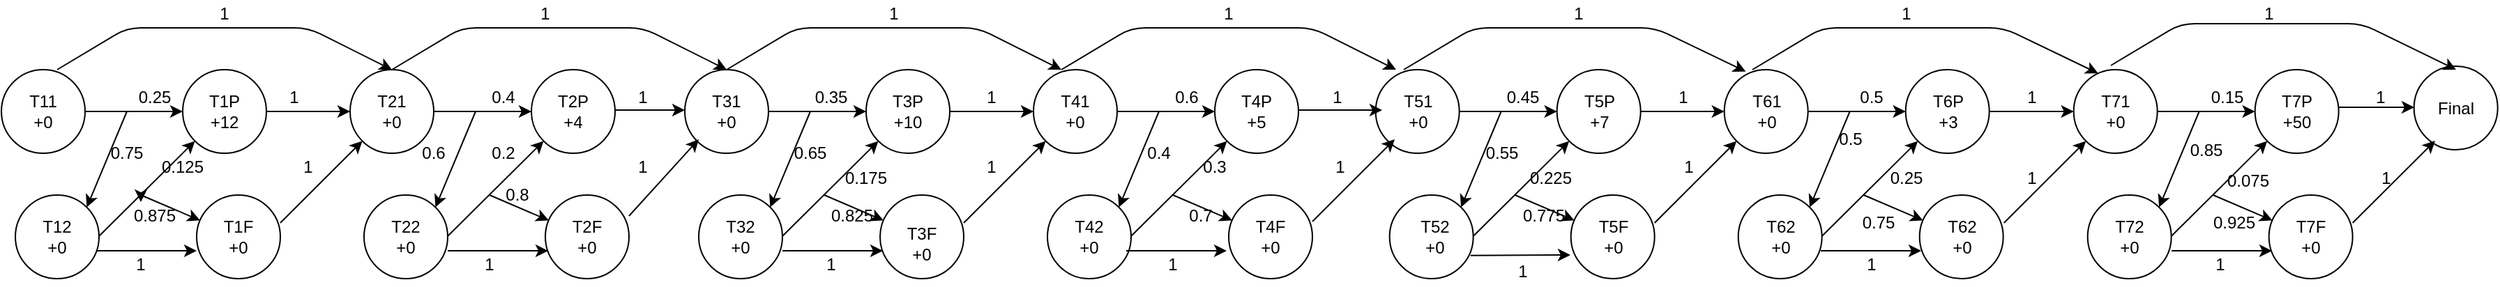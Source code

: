 <mxfile version="10.6.3" type="device"><diagram id="i9grvrdopsHLFSzZYAFb" name="Page-1"><mxGraphModel dx="628" dy="389" grid="1" gridSize="10" guides="1" tooltips="1" connect="1" arrows="1" fold="1" page="1" pageScale="1" pageWidth="827" pageHeight="1169" math="0" shadow="0"><root><mxCell id="0"/><mxCell id="1" parent="0"/><mxCell id="4PqZYULgsZ1EJJKusSn0-9" value="" style="ellipse;whiteSpace=wrap;html=1;" vertex="1" parent="1"><mxGeometry x="270" y="260" width="60" height="60" as="geometry"/></mxCell><mxCell id="4PqZYULgsZ1EJJKusSn0-10" value="" style="ellipse;whiteSpace=wrap;html=1;" vertex="1" parent="1"><mxGeometry x="400" y="260" width="60" height="60" as="geometry"/></mxCell><mxCell id="4PqZYULgsZ1EJJKusSn0-13" value="" style="ellipse;whiteSpace=wrap;html=1;" vertex="1" parent="1"><mxGeometry x="390" y="170" width="60" height="60" as="geometry"/></mxCell><mxCell id="4PqZYULgsZ1EJJKusSn0-14" value="" style="ellipse;whiteSpace=wrap;html=1;" vertex="1" parent="1"><mxGeometry x="260" y="170" width="60" height="60" as="geometry"/></mxCell><mxCell id="4PqZYULgsZ1EJJKusSn0-15" value="" style="endArrow=classic;html=1;exitX=1;exitY=0.5;exitDx=0;exitDy=0;entryX=0;entryY=0.5;entryDx=0;entryDy=0;" edge="1" parent="1" source="4PqZYULgsZ1EJJKusSn0-14" target="4PqZYULgsZ1EJJKusSn0-13"><mxGeometry width="50" height="50" relative="1" as="geometry"><mxPoint x="350" y="240" as="sourcePoint"/><mxPoint x="400" y="190" as="targetPoint"/></mxGeometry></mxCell><mxCell id="4PqZYULgsZ1EJJKusSn0-16" value="" style="endArrow=classic;html=1;exitX=1;exitY=0.5;exitDx=0;exitDy=0;entryX=1;entryY=0;entryDx=0;entryDy=0;" edge="1" parent="1" target="4PqZYULgsZ1EJJKusSn0-9"><mxGeometry width="50" height="50" relative="1" as="geometry"><mxPoint x="350" y="200" as="sourcePoint"/><mxPoint x="420" y="200" as="targetPoint"/></mxGeometry></mxCell><mxCell id="4PqZYULgsZ1EJJKusSn0-17" value="" style="endArrow=classic;html=1;exitX=1;exitY=0.5;exitDx=0;exitDy=0;" edge="1" parent="1" target="4PqZYULgsZ1EJJKusSn0-10"><mxGeometry width="50" height="50" relative="1" as="geometry"><mxPoint x="360" y="260" as="sourcePoint"/><mxPoint x="430" y="260" as="targetPoint"/></mxGeometry></mxCell><mxCell id="4PqZYULgsZ1EJJKusSn0-18" value="" style="endArrow=classic;html=1;exitX=1;exitY=0.5;exitDx=0;exitDy=0;entryX=0;entryY=1;entryDx=0;entryDy=0;" edge="1" parent="1" target="4PqZYULgsZ1EJJKusSn0-13"><mxGeometry width="50" height="50" relative="1" as="geometry"><mxPoint x="330" y="289.5" as="sourcePoint"/><mxPoint x="400" y="289.5" as="targetPoint"/></mxGeometry></mxCell><mxCell id="4PqZYULgsZ1EJJKusSn0-20" value="" style="ellipse;whiteSpace=wrap;html=1;" vertex="1" parent="1"><mxGeometry x="20" y="260" width="60" height="60" as="geometry"/></mxCell><mxCell id="4PqZYULgsZ1EJJKusSn0-21" value="" style="ellipse;whiteSpace=wrap;html=1;" vertex="1" parent="1"><mxGeometry x="150" y="260" width="60" height="60" as="geometry"/></mxCell><mxCell id="4PqZYULgsZ1EJJKusSn0-22" value="" style="ellipse;whiteSpace=wrap;html=1;" vertex="1" parent="1"><mxGeometry x="140" y="170" width="60" height="60" as="geometry"/></mxCell><mxCell id="4PqZYULgsZ1EJJKusSn0-23" value="" style="ellipse;whiteSpace=wrap;html=1;" vertex="1" parent="1"><mxGeometry x="10" y="170" width="60" height="60" as="geometry"/></mxCell><mxCell id="4PqZYULgsZ1EJJKusSn0-24" value="" style="endArrow=classic;html=1;exitX=1;exitY=0.5;exitDx=0;exitDy=0;entryX=0;entryY=0.5;entryDx=0;entryDy=0;" edge="1" parent="1" source="4PqZYULgsZ1EJJKusSn0-23" target="4PqZYULgsZ1EJJKusSn0-22"><mxGeometry width="50" height="50" relative="1" as="geometry"><mxPoint x="100" y="240" as="sourcePoint"/><mxPoint x="150" y="190" as="targetPoint"/></mxGeometry></mxCell><mxCell id="4PqZYULgsZ1EJJKusSn0-25" value="" style="endArrow=classic;html=1;exitX=1;exitY=0.5;exitDx=0;exitDy=0;entryX=1;entryY=0;entryDx=0;entryDy=0;" edge="1" parent="1" target="4PqZYULgsZ1EJJKusSn0-20"><mxGeometry width="50" height="50" relative="1" as="geometry"><mxPoint x="100" y="200" as="sourcePoint"/><mxPoint x="170" y="200" as="targetPoint"/></mxGeometry></mxCell><mxCell id="4PqZYULgsZ1EJJKusSn0-26" value="" style="endArrow=classic;html=1;" edge="1" parent="1" target="4PqZYULgsZ1EJJKusSn0-21"><mxGeometry width="50" height="50" relative="1" as="geometry"><mxPoint x="110" y="260" as="sourcePoint"/><mxPoint x="180" y="260" as="targetPoint"/></mxGeometry></mxCell><mxCell id="4PqZYULgsZ1EJJKusSn0-27" value="" style="endArrow=classic;html=1;exitX=1;exitY=0.5;exitDx=0;exitDy=0;entryX=0;entryY=1;entryDx=0;entryDy=0;" edge="1" parent="1" target="4PqZYULgsZ1EJJKusSn0-22"><mxGeometry width="50" height="50" relative="1" as="geometry"><mxPoint x="80" y="289.5" as="sourcePoint"/><mxPoint x="150" y="289.5" as="targetPoint"/></mxGeometry></mxCell><mxCell id="4PqZYULgsZ1EJJKusSn0-47" value="" style="endArrow=classic;html=1;entryX=0;entryY=0.5;entryDx=0;entryDy=0;exitX=1;exitY=0.5;exitDx=0;exitDy=0;" edge="1" parent="1" source="4PqZYULgsZ1EJJKusSn0-22" target="4PqZYULgsZ1EJJKusSn0-14"><mxGeometry width="50" height="50" relative="1" as="geometry"><mxPoint x="200" y="210" as="sourcePoint"/><mxPoint x="250" y="160" as="targetPoint"/></mxGeometry></mxCell><mxCell id="4PqZYULgsZ1EJJKusSn0-48" value="" style="endArrow=classic;html=1;entryX=0;entryY=1;entryDx=0;entryDy=0;" edge="1" parent="1" target="4PqZYULgsZ1EJJKusSn0-14"><mxGeometry width="50" height="50" relative="1" as="geometry"><mxPoint x="210" y="280" as="sourcePoint"/><mxPoint x="260" y="230" as="targetPoint"/></mxGeometry></mxCell><mxCell id="4PqZYULgsZ1EJJKusSn0-67" value="" style="ellipse;whiteSpace=wrap;html=1;" vertex="1" parent="1"><mxGeometry x="760" y="260" width="60" height="60" as="geometry"/></mxCell><mxCell id="4PqZYULgsZ1EJJKusSn0-68" value="" style="ellipse;whiteSpace=wrap;html=1;" vertex="1" parent="1"><mxGeometry x="890" y="260" width="60" height="60" as="geometry"/></mxCell><mxCell id="4PqZYULgsZ1EJJKusSn0-69" value="" style="ellipse;whiteSpace=wrap;html=1;" vertex="1" parent="1"><mxGeometry x="880" y="170" width="60" height="60" as="geometry"/></mxCell><mxCell id="4PqZYULgsZ1EJJKusSn0-70" value="" style="ellipse;whiteSpace=wrap;html=1;" vertex="1" parent="1"><mxGeometry x="750" y="170" width="60" height="60" as="geometry"/></mxCell><mxCell id="4PqZYULgsZ1EJJKusSn0-71" value="" style="endArrow=classic;html=1;exitX=1;exitY=0.5;exitDx=0;exitDy=0;entryX=0;entryY=0.5;entryDx=0;entryDy=0;" edge="1" parent="1" source="4PqZYULgsZ1EJJKusSn0-70" target="4PqZYULgsZ1EJJKusSn0-69"><mxGeometry width="50" height="50" relative="1" as="geometry"><mxPoint x="840" y="240" as="sourcePoint"/><mxPoint x="890" y="190" as="targetPoint"/></mxGeometry></mxCell><mxCell id="4PqZYULgsZ1EJJKusSn0-72" value="" style="endArrow=classic;html=1;exitX=1;exitY=0.5;exitDx=0;exitDy=0;entryX=1;entryY=0;entryDx=0;entryDy=0;" edge="1" parent="1" target="4PqZYULgsZ1EJJKusSn0-67"><mxGeometry width="50" height="50" relative="1" as="geometry"><mxPoint x="840" y="200" as="sourcePoint"/><mxPoint x="910" y="200" as="targetPoint"/></mxGeometry></mxCell><mxCell id="4PqZYULgsZ1EJJKusSn0-73" value="" style="endArrow=classic;html=1;exitX=1;exitY=0.5;exitDx=0;exitDy=0;" edge="1" parent="1" target="4PqZYULgsZ1EJJKusSn0-68"><mxGeometry width="50" height="50" relative="1" as="geometry"><mxPoint x="850" y="260" as="sourcePoint"/><mxPoint x="920" y="260" as="targetPoint"/></mxGeometry></mxCell><mxCell id="4PqZYULgsZ1EJJKusSn0-74" value="" style="endArrow=classic;html=1;exitX=1;exitY=0.5;exitDx=0;exitDy=0;entryX=0;entryY=1;entryDx=0;entryDy=0;" edge="1" parent="1" target="4PqZYULgsZ1EJJKusSn0-69"><mxGeometry width="50" height="50" relative="1" as="geometry"><mxPoint x="820" y="289.5" as="sourcePoint"/><mxPoint x="890" y="289.5" as="targetPoint"/></mxGeometry></mxCell><mxCell id="4PqZYULgsZ1EJJKusSn0-76" value="" style="ellipse;whiteSpace=wrap;html=1;" vertex="1" parent="1"><mxGeometry x="510" y="260" width="60" height="60" as="geometry"/></mxCell><mxCell id="4PqZYULgsZ1EJJKusSn0-77" value="" style="ellipse;whiteSpace=wrap;html=1;" vertex="1" parent="1"><mxGeometry x="640" y="260" width="60" height="60" as="geometry"/></mxCell><mxCell id="4PqZYULgsZ1EJJKusSn0-78" value="" style="ellipse;whiteSpace=wrap;html=1;" vertex="1" parent="1"><mxGeometry x="630" y="170" width="60" height="60" as="geometry"/></mxCell><mxCell id="4PqZYULgsZ1EJJKusSn0-79" value="" style="ellipse;whiteSpace=wrap;html=1;" vertex="1" parent="1"><mxGeometry x="500" y="170" width="60" height="60" as="geometry"/></mxCell><mxCell id="4PqZYULgsZ1EJJKusSn0-80" value="" style="endArrow=classic;html=1;exitX=1;exitY=0.5;exitDx=0;exitDy=0;entryX=0;entryY=0.5;entryDx=0;entryDy=0;" edge="1" parent="1" source="4PqZYULgsZ1EJJKusSn0-79" target="4PqZYULgsZ1EJJKusSn0-78"><mxGeometry width="50" height="50" relative="1" as="geometry"><mxPoint x="590" y="240" as="sourcePoint"/><mxPoint x="640" y="190" as="targetPoint"/></mxGeometry></mxCell><mxCell id="4PqZYULgsZ1EJJKusSn0-81" value="" style="endArrow=classic;html=1;exitX=1;exitY=0.5;exitDx=0;exitDy=0;entryX=1;entryY=0;entryDx=0;entryDy=0;" edge="1" parent="1" target="4PqZYULgsZ1EJJKusSn0-76"><mxGeometry width="50" height="50" relative="1" as="geometry"><mxPoint x="590" y="200" as="sourcePoint"/><mxPoint x="660" y="200" as="targetPoint"/></mxGeometry></mxCell><mxCell id="4PqZYULgsZ1EJJKusSn0-82" value="" style="endArrow=classic;html=1;exitX=1;exitY=0.5;exitDx=0;exitDy=0;" edge="1" parent="1" target="4PqZYULgsZ1EJJKusSn0-77"><mxGeometry width="50" height="50" relative="1" as="geometry"><mxPoint x="600" y="260" as="sourcePoint"/><mxPoint x="670" y="260" as="targetPoint"/></mxGeometry></mxCell><mxCell id="4PqZYULgsZ1EJJKusSn0-83" value="" style="endArrow=classic;html=1;exitX=1;exitY=0.5;exitDx=0;exitDy=0;entryX=0;entryY=1;entryDx=0;entryDy=0;" edge="1" parent="1" target="4PqZYULgsZ1EJJKusSn0-78"><mxGeometry width="50" height="50" relative="1" as="geometry"><mxPoint x="570" y="289.5" as="sourcePoint"/><mxPoint x="640" y="289.5" as="targetPoint"/></mxGeometry></mxCell><mxCell id="4PqZYULgsZ1EJJKusSn0-85" value="" style="endArrow=classic;html=1;entryX=0;entryY=0.5;entryDx=0;entryDy=0;exitX=1;exitY=0.5;exitDx=0;exitDy=0;" edge="1" parent="1" source="4PqZYULgsZ1EJJKusSn0-78" target="4PqZYULgsZ1EJJKusSn0-70"><mxGeometry width="50" height="50" relative="1" as="geometry"><mxPoint x="690" y="210" as="sourcePoint"/><mxPoint x="740" y="160" as="targetPoint"/></mxGeometry></mxCell><mxCell id="4PqZYULgsZ1EJJKusSn0-86" value="" style="endArrow=classic;html=1;entryX=0;entryY=1;entryDx=0;entryDy=0;" edge="1" parent="1" target="4PqZYULgsZ1EJJKusSn0-70"><mxGeometry width="50" height="50" relative="1" as="geometry"><mxPoint x="700" y="280" as="sourcePoint"/><mxPoint x="750" y="230" as="targetPoint"/></mxGeometry></mxCell><mxCell id="4PqZYULgsZ1EJJKusSn0-87" value="" style="ellipse;whiteSpace=wrap;html=1;" vertex="1" parent="1"><mxGeometry x="1255.333" y="260" width="60" height="60" as="geometry"/></mxCell><mxCell id="4PqZYULgsZ1EJJKusSn0-88" value="" style="ellipse;whiteSpace=wrap;html=1;" vertex="1" parent="1"><mxGeometry x="1385.333" y="260" width="60" height="60" as="geometry"/></mxCell><mxCell id="4PqZYULgsZ1EJJKusSn0-89" value="" style="ellipse;whiteSpace=wrap;html=1;" vertex="1" parent="1"><mxGeometry x="1375.333" y="170" width="60" height="60" as="geometry"/></mxCell><mxCell id="4PqZYULgsZ1EJJKusSn0-90" value="" style="ellipse;whiteSpace=wrap;html=1;" vertex="1" parent="1"><mxGeometry x="1245.333" y="170" width="60" height="60" as="geometry"/></mxCell><mxCell id="4PqZYULgsZ1EJJKusSn0-91" value="" style="endArrow=classic;html=1;exitX=1;exitY=0.5;exitDx=0;exitDy=0;entryX=0;entryY=0.5;entryDx=0;entryDy=0;" edge="1" parent="1" source="4PqZYULgsZ1EJJKusSn0-90" target="4PqZYULgsZ1EJJKusSn0-89"><mxGeometry width="50" height="50" relative="1" as="geometry"><mxPoint x="1335.333" y="240" as="sourcePoint"/><mxPoint x="1385.333" y="190" as="targetPoint"/></mxGeometry></mxCell><mxCell id="4PqZYULgsZ1EJJKusSn0-92" value="" style="endArrow=classic;html=1;exitX=1;exitY=0.5;exitDx=0;exitDy=0;entryX=1;entryY=0;entryDx=0;entryDy=0;" edge="1" parent="1" target="4PqZYULgsZ1EJJKusSn0-87"><mxGeometry width="50" height="50" relative="1" as="geometry"><mxPoint x="1335.333" y="200" as="sourcePoint"/><mxPoint x="1405.333" y="200" as="targetPoint"/></mxGeometry></mxCell><mxCell id="4PqZYULgsZ1EJJKusSn0-93" value="" style="endArrow=classic;html=1;exitX=1;exitY=0.5;exitDx=0;exitDy=0;" edge="1" parent="1" target="4PqZYULgsZ1EJJKusSn0-88"><mxGeometry width="50" height="50" relative="1" as="geometry"><mxPoint x="1345.333" y="260" as="sourcePoint"/><mxPoint x="1415.333" y="260" as="targetPoint"/></mxGeometry></mxCell><mxCell id="4PqZYULgsZ1EJJKusSn0-94" value="" style="endArrow=classic;html=1;exitX=1;exitY=0.5;exitDx=0;exitDy=0;entryX=0;entryY=1;entryDx=0;entryDy=0;" edge="1" parent="1" target="4PqZYULgsZ1EJJKusSn0-89"><mxGeometry width="50" height="50" relative="1" as="geometry"><mxPoint x="1315.333" y="289.5" as="sourcePoint"/><mxPoint x="1385.333" y="289.5" as="targetPoint"/></mxGeometry></mxCell><mxCell id="4PqZYULgsZ1EJJKusSn0-96" value="" style="ellipse;whiteSpace=wrap;html=1;" vertex="1" parent="1"><mxGeometry x="1005.333" y="260" width="60" height="60" as="geometry"/></mxCell><mxCell id="4PqZYULgsZ1EJJKusSn0-97" value="" style="ellipse;whiteSpace=wrap;html=1;" vertex="1" parent="1"><mxGeometry x="1135.333" y="260" width="60" height="60" as="geometry"/></mxCell><mxCell id="4PqZYULgsZ1EJJKusSn0-98" value="" style="ellipse;whiteSpace=wrap;html=1;" vertex="1" parent="1"><mxGeometry x="1125.333" y="170" width="60" height="60" as="geometry"/></mxCell><mxCell id="4PqZYULgsZ1EJJKusSn0-99" value="" style="ellipse;whiteSpace=wrap;html=1;" vertex="1" parent="1"><mxGeometry x="995.333" y="170" width="60" height="60" as="geometry"/></mxCell><mxCell id="4PqZYULgsZ1EJJKusSn0-100" value="" style="endArrow=classic;html=1;exitX=1;exitY=0.5;exitDx=0;exitDy=0;entryX=0;entryY=0.5;entryDx=0;entryDy=0;" edge="1" parent="1" source="4PqZYULgsZ1EJJKusSn0-99" target="4PqZYULgsZ1EJJKusSn0-98"><mxGeometry width="50" height="50" relative="1" as="geometry"><mxPoint x="1085.333" y="240" as="sourcePoint"/><mxPoint x="1135.333" y="190" as="targetPoint"/></mxGeometry></mxCell><mxCell id="4PqZYULgsZ1EJJKusSn0-101" value="" style="endArrow=classic;html=1;exitX=1;exitY=0.5;exitDx=0;exitDy=0;entryX=1;entryY=0;entryDx=0;entryDy=0;" edge="1" parent="1" target="4PqZYULgsZ1EJJKusSn0-96"><mxGeometry width="50" height="50" relative="1" as="geometry"><mxPoint x="1085.333" y="200" as="sourcePoint"/><mxPoint x="1155.333" y="200" as="targetPoint"/></mxGeometry></mxCell><mxCell id="4PqZYULgsZ1EJJKusSn0-102" value="" style="endArrow=classic;html=1;exitX=1;exitY=0.5;exitDx=0;exitDy=0;" edge="1" parent="1" target="4PqZYULgsZ1EJJKusSn0-97"><mxGeometry width="50" height="50" relative="1" as="geometry"><mxPoint x="1095.333" y="260" as="sourcePoint"/><mxPoint x="1165.333" y="260" as="targetPoint"/></mxGeometry></mxCell><mxCell id="4PqZYULgsZ1EJJKusSn0-103" value="" style="endArrow=classic;html=1;exitX=1;exitY=0.5;exitDx=0;exitDy=0;entryX=0;entryY=1;entryDx=0;entryDy=0;" edge="1" parent="1" target="4PqZYULgsZ1EJJKusSn0-98"><mxGeometry width="50" height="50" relative="1" as="geometry"><mxPoint x="1065.333" y="289.5" as="sourcePoint"/><mxPoint x="1135.333" y="289.5" as="targetPoint"/></mxGeometry></mxCell><mxCell id="4PqZYULgsZ1EJJKusSn0-105" value="" style="endArrow=classic;html=1;entryX=0;entryY=0.5;entryDx=0;entryDy=0;exitX=1;exitY=0.5;exitDx=0;exitDy=0;" edge="1" parent="1" source="4PqZYULgsZ1EJJKusSn0-98" target="4PqZYULgsZ1EJJKusSn0-90"><mxGeometry width="50" height="50" relative="1" as="geometry"><mxPoint x="1185.333" y="210" as="sourcePoint"/><mxPoint x="1235.333" y="160" as="targetPoint"/></mxGeometry></mxCell><mxCell id="4PqZYULgsZ1EJJKusSn0-106" value="" style="endArrow=classic;html=1;entryX=0;entryY=1;entryDx=0;entryDy=0;" edge="1" parent="1" target="4PqZYULgsZ1EJJKusSn0-90"><mxGeometry width="50" height="50" relative="1" as="geometry"><mxPoint x="1195.333" y="280" as="sourcePoint"/><mxPoint x="1245.333" y="230" as="targetPoint"/></mxGeometry></mxCell><mxCell id="4PqZYULgsZ1EJJKusSn0-107" value="" style="endArrow=classic;html=1;exitX=1;exitY=0.5;exitDx=0;exitDy=0;" edge="1" parent="1"><mxGeometry width="50" height="50" relative="1" as="geometry"><mxPoint x="450" y="199" as="sourcePoint"/><mxPoint x="500" y="199" as="targetPoint"/></mxGeometry></mxCell><mxCell id="4PqZYULgsZ1EJJKusSn0-108" value="" style="endArrow=classic;html=1;entryX=0;entryY=0.5;entryDx=0;entryDy=0;exitX=1;exitY=0.5;exitDx=0;exitDy=0;" edge="1" parent="1"><mxGeometry width="50" height="50" relative="1" as="geometry"><mxPoint x="940" y="199" as="sourcePoint"/><mxPoint x="1000" y="199" as="targetPoint"/></mxGeometry></mxCell><mxCell id="4PqZYULgsZ1EJJKusSn0-110" value="" style="ellipse;whiteSpace=wrap;html=1;" vertex="1" parent="1"><mxGeometry x="1505.833" y="260" width="60" height="60" as="geometry"/></mxCell><mxCell id="4PqZYULgsZ1EJJKusSn0-111" value="" style="ellipse;whiteSpace=wrap;html=1;" vertex="1" parent="1"><mxGeometry x="1635.833" y="260" width="60" height="60" as="geometry"/></mxCell><mxCell id="4PqZYULgsZ1EJJKusSn0-112" value="" style="ellipse;whiteSpace=wrap;html=1;" vertex="1" parent="1"><mxGeometry x="1625.833" y="170" width="60" height="60" as="geometry"/></mxCell><mxCell id="4PqZYULgsZ1EJJKusSn0-113" value="" style="ellipse;whiteSpace=wrap;html=1;" vertex="1" parent="1"><mxGeometry x="1495.833" y="170" width="60" height="60" as="geometry"/></mxCell><mxCell id="4PqZYULgsZ1EJJKusSn0-114" value="" style="endArrow=classic;html=1;exitX=1;exitY=0.5;exitDx=0;exitDy=0;entryX=0;entryY=0.5;entryDx=0;entryDy=0;" edge="1" parent="1" source="4PqZYULgsZ1EJJKusSn0-113" target="4PqZYULgsZ1EJJKusSn0-112"><mxGeometry width="50" height="50" relative="1" as="geometry"><mxPoint x="1585.833" y="240" as="sourcePoint"/><mxPoint x="1635.833" y="190" as="targetPoint"/></mxGeometry></mxCell><mxCell id="4PqZYULgsZ1EJJKusSn0-115" value="" style="endArrow=classic;html=1;exitX=1;exitY=0.5;exitDx=0;exitDy=0;entryX=1;entryY=0;entryDx=0;entryDy=0;" edge="1" parent="1" target="4PqZYULgsZ1EJJKusSn0-110"><mxGeometry width="50" height="50" relative="1" as="geometry"><mxPoint x="1585.833" y="200" as="sourcePoint"/><mxPoint x="1655.833" y="200" as="targetPoint"/></mxGeometry></mxCell><mxCell id="4PqZYULgsZ1EJJKusSn0-116" value="" style="endArrow=classic;html=1;exitX=1;exitY=0.5;exitDx=0;exitDy=0;" edge="1" parent="1" target="4PqZYULgsZ1EJJKusSn0-111"><mxGeometry width="50" height="50" relative="1" as="geometry"><mxPoint x="1595.833" y="260" as="sourcePoint"/><mxPoint x="1665.833" y="260" as="targetPoint"/></mxGeometry></mxCell><mxCell id="4PqZYULgsZ1EJJKusSn0-117" value="" style="endArrow=classic;html=1;exitX=1;exitY=0.5;exitDx=0;exitDy=0;entryX=0;entryY=1;entryDx=0;entryDy=0;" edge="1" parent="1" target="4PqZYULgsZ1EJJKusSn0-112"><mxGeometry width="50" height="50" relative="1" as="geometry"><mxPoint x="1565.833" y="289.5" as="sourcePoint"/><mxPoint x="1635.833" y="289.5" as="targetPoint"/></mxGeometry></mxCell><mxCell id="4PqZYULgsZ1EJJKusSn0-119" value="" style="endArrow=classic;html=1;entryX=0;entryY=0.5;entryDx=0;entryDy=0;exitX=1;exitY=0.5;exitDx=0;exitDy=0;" edge="1" parent="1" target="4PqZYULgsZ1EJJKusSn0-113"><mxGeometry width="50" height="50" relative="1" as="geometry"><mxPoint x="1435.5" y="200" as="sourcePoint"/><mxPoint x="1485.833" y="160" as="targetPoint"/></mxGeometry></mxCell><mxCell id="4PqZYULgsZ1EJJKusSn0-120" value="" style="endArrow=classic;html=1;entryX=0;entryY=1;entryDx=0;entryDy=0;" edge="1" parent="1" target="4PqZYULgsZ1EJJKusSn0-113"><mxGeometry width="50" height="50" relative="1" as="geometry"><mxPoint x="1445.833" y="280" as="sourcePoint"/><mxPoint x="1495.833" y="230" as="targetPoint"/></mxGeometry></mxCell><mxCell id="4PqZYULgsZ1EJJKusSn0-121" value="" style="endArrow=classic;html=1;exitX=0.967;exitY=0.722;exitDx=0;exitDy=0;exitPerimeter=0;" edge="1" parent="1" source="4PqZYULgsZ1EJJKusSn0-96"><mxGeometry width="50" height="50" relative="1" as="geometry"><mxPoint x="1100.5" y="390" as="sourcePoint"/><mxPoint x="1135" y="303" as="targetPoint"/></mxGeometry></mxCell><mxCell id="4PqZYULgsZ1EJJKusSn0-122" value="" style="endArrow=classic;html=1;exitX=0.967;exitY=0.722;exitDx=0;exitDy=0;exitPerimeter=0;" edge="1" parent="1"><mxGeometry width="50" height="50" relative="1" as="geometry"><mxPoint x="1314.5" y="300" as="sourcePoint"/><mxPoint x="1386.5" y="300" as="targetPoint"/></mxGeometry></mxCell><mxCell id="4PqZYULgsZ1EJJKusSn0-123" value="" style="endArrow=classic;html=1;exitX=0.967;exitY=0.722;exitDx=0;exitDy=0;exitPerimeter=0;" edge="1" parent="1"><mxGeometry width="50" height="50" relative="1" as="geometry"><mxPoint x="1566" y="300" as="sourcePoint"/><mxPoint x="1638" y="300" as="targetPoint"/></mxGeometry></mxCell><mxCell id="4PqZYULgsZ1EJJKusSn0-124" value="" style="endArrow=classic;html=1;exitX=0.967;exitY=0.722;exitDx=0;exitDy=0;exitPerimeter=0;" edge="1" parent="1"><mxGeometry width="50" height="50" relative="1" as="geometry"><mxPoint x="816.5" y="300" as="sourcePoint"/><mxPoint x="888.5" y="300" as="targetPoint"/></mxGeometry></mxCell><mxCell id="4PqZYULgsZ1EJJKusSn0-126" value="" style="endArrow=classic;html=1;exitX=0.967;exitY=0.722;exitDx=0;exitDy=0;exitPerimeter=0;" edge="1" parent="1"><mxGeometry width="50" height="50" relative="1" as="geometry"><mxPoint x="570" y="300" as="sourcePoint"/><mxPoint x="642" y="300" as="targetPoint"/></mxGeometry></mxCell><mxCell id="4PqZYULgsZ1EJJKusSn0-127" value="" style="endArrow=classic;html=1;exitX=0.967;exitY=0.722;exitDx=0;exitDy=0;exitPerimeter=0;" edge="1" parent="1"><mxGeometry width="50" height="50" relative="1" as="geometry"><mxPoint x="330" y="300" as="sourcePoint"/><mxPoint x="402" y="300" as="targetPoint"/></mxGeometry></mxCell><mxCell id="4PqZYULgsZ1EJJKusSn0-128" value="" style="endArrow=classic;html=1;exitX=0.967;exitY=0.722;exitDx=0;exitDy=0;exitPerimeter=0;" edge="1" parent="1"><mxGeometry width="50" height="50" relative="1" as="geometry"><mxPoint x="78" y="300" as="sourcePoint"/><mxPoint x="150" y="300" as="targetPoint"/></mxGeometry></mxCell><mxCell id="4PqZYULgsZ1EJJKusSn0-129" value="T11&lt;br&gt;+0&lt;br&gt;" style="text;html=1;strokeColor=none;fillColor=none;align=center;verticalAlign=middle;whiteSpace=wrap;rounded=0;" vertex="1" parent="1"><mxGeometry x="20" y="190" width="40" height="20" as="geometry"/></mxCell><mxCell id="4PqZYULgsZ1EJJKusSn0-130" value="T12&lt;br&gt;+0&lt;br&gt;" style="text;html=1;strokeColor=none;fillColor=none;align=center;verticalAlign=middle;whiteSpace=wrap;rounded=0;" vertex="1" parent="1"><mxGeometry x="30" y="280" width="40" height="20" as="geometry"/></mxCell><mxCell id="4PqZYULgsZ1EJJKusSn0-131" value="T1P&lt;br&gt;+12&lt;br&gt;" style="text;html=1;strokeColor=none;fillColor=none;align=center;verticalAlign=middle;whiteSpace=wrap;rounded=0;" vertex="1" parent="1"><mxGeometry x="150" y="190" width="40" height="20" as="geometry"/></mxCell><mxCell id="4PqZYULgsZ1EJJKusSn0-132" value="0.25" style="text;html=1;strokeColor=none;fillColor=none;align=center;verticalAlign=middle;whiteSpace=wrap;rounded=0;" vertex="1" parent="1"><mxGeometry x="100" y="180" width="40" height="20" as="geometry"/></mxCell><mxCell id="4PqZYULgsZ1EJJKusSn0-133" value="0.75" style="text;html=1;strokeColor=none;fillColor=none;align=center;verticalAlign=middle;whiteSpace=wrap;rounded=0;" vertex="1" parent="1"><mxGeometry x="80" y="220" width="40" height="20" as="geometry"/></mxCell><mxCell id="4PqZYULgsZ1EJJKusSn0-134" value="0.125" style="text;html=1;strokeColor=none;fillColor=none;align=center;verticalAlign=middle;whiteSpace=wrap;rounded=0;" vertex="1" parent="1"><mxGeometry x="120" y="230" width="40" height="20" as="geometry"/></mxCell><mxCell id="4PqZYULgsZ1EJJKusSn0-136" value="" style="endArrow=classic;html=1;exitX=1;exitY=0.5;exitDx=0;exitDy=0;" edge="1" parent="1"><mxGeometry width="50" height="50" relative="1" as="geometry"><mxPoint x="110" y="260" as="sourcePoint"/><mxPoint x="110" y="265" as="targetPoint"/></mxGeometry></mxCell><mxCell id="4PqZYULgsZ1EJJKusSn0-137" value="1" style="text;html=1;strokeColor=none;fillColor=none;align=center;verticalAlign=middle;whiteSpace=wrap;rounded=0;" vertex="1" parent="1"><mxGeometry x="90" y="300" width="40" height="20" as="geometry"/></mxCell><mxCell id="4PqZYULgsZ1EJJKusSn0-138" value="1" style="text;html=1;strokeColor=none;fillColor=none;align=center;verticalAlign=middle;whiteSpace=wrap;rounded=0;" vertex="1" parent="1"><mxGeometry x="200" y="180" width="40" height="20" as="geometry"/></mxCell><mxCell id="4PqZYULgsZ1EJJKusSn0-139" value="1" style="text;html=1;strokeColor=none;fillColor=none;align=center;verticalAlign=middle;whiteSpace=wrap;rounded=0;" vertex="1" parent="1"><mxGeometry x="210" y="230" width="40" height="20" as="geometry"/></mxCell><mxCell id="4PqZYULgsZ1EJJKusSn0-140" value="T1F&lt;br&gt;+0&lt;br&gt;" style="text;html=1;strokeColor=none;fillColor=none;align=center;verticalAlign=middle;whiteSpace=wrap;rounded=0;" vertex="1" parent="1"><mxGeometry x="160" y="280" width="40" height="20" as="geometry"/></mxCell><mxCell id="4PqZYULgsZ1EJJKusSn0-141" value="0.875" style="text;html=1;strokeColor=none;fillColor=none;align=center;verticalAlign=middle;whiteSpace=wrap;rounded=0;" vertex="1" parent="1"><mxGeometry x="100" y="265" width="40" height="20" as="geometry"/></mxCell><mxCell id="4PqZYULgsZ1EJJKusSn0-143" value="T21&lt;br&gt;+0&lt;br&gt;" style="text;html=1;strokeColor=none;fillColor=none;align=center;verticalAlign=middle;whiteSpace=wrap;rounded=0;" vertex="1" parent="1"><mxGeometry x="270" y="190" width="40" height="20" as="geometry"/></mxCell><mxCell id="4PqZYULgsZ1EJJKusSn0-144" value="T22&lt;br&gt;+0&lt;br&gt;" style="text;html=1;strokeColor=none;fillColor=none;align=center;verticalAlign=middle;whiteSpace=wrap;rounded=0;" vertex="1" parent="1"><mxGeometry x="280" y="280" width="40" height="20" as="geometry"/></mxCell><mxCell id="4PqZYULgsZ1EJJKusSn0-145" value="T2F&lt;br&gt;+0&lt;br&gt;" style="text;html=1;strokeColor=none;fillColor=none;align=center;verticalAlign=middle;whiteSpace=wrap;rounded=0;" vertex="1" parent="1"><mxGeometry x="410" y="280" width="40" height="20" as="geometry"/></mxCell><mxCell id="4PqZYULgsZ1EJJKusSn0-146" value="T2P&lt;br&gt;+4&lt;br&gt;" style="text;html=1;strokeColor=none;fillColor=none;align=center;verticalAlign=middle;whiteSpace=wrap;rounded=0;" vertex="1" parent="1"><mxGeometry x="400" y="190" width="40" height="20" as="geometry"/></mxCell><mxCell id="4PqZYULgsZ1EJJKusSn0-147" value="0.4" style="text;html=1;strokeColor=none;fillColor=none;align=center;verticalAlign=middle;whiteSpace=wrap;rounded=0;" vertex="1" parent="1"><mxGeometry x="350" y="180" width="40" height="20" as="geometry"/></mxCell><mxCell id="4PqZYULgsZ1EJJKusSn0-148" value="0.6" style="text;html=1;strokeColor=none;fillColor=none;align=center;verticalAlign=middle;whiteSpace=wrap;rounded=0;" vertex="1" parent="1"><mxGeometry x="300" y="220" width="40" height="20" as="geometry"/></mxCell><mxCell id="4PqZYULgsZ1EJJKusSn0-149" value="1" style="text;html=1;strokeColor=none;fillColor=none;align=center;verticalAlign=middle;whiteSpace=wrap;rounded=0;" vertex="1" parent="1"><mxGeometry x="340" y="300" width="40" height="20" as="geometry"/></mxCell><mxCell id="4PqZYULgsZ1EJJKusSn0-150" value="1" style="text;html=1;strokeColor=none;fillColor=none;align=center;verticalAlign=middle;whiteSpace=wrap;rounded=0;" vertex="1" parent="1"><mxGeometry x="585" y="300" width="40" height="20" as="geometry"/></mxCell><mxCell id="4PqZYULgsZ1EJJKusSn0-151" value="1" style="text;html=1;strokeColor=none;fillColor=none;align=center;verticalAlign=middle;whiteSpace=wrap;rounded=0;" vertex="1" parent="1"><mxGeometry x="830" y="300" width="40" height="20" as="geometry"/></mxCell><mxCell id="4PqZYULgsZ1EJJKusSn0-152" value="0.2" style="text;html=1;strokeColor=none;fillColor=none;align=center;verticalAlign=middle;whiteSpace=wrap;rounded=0;" vertex="1" parent="1"><mxGeometry x="350" y="220" width="40" height="20" as="geometry"/></mxCell><mxCell id="4PqZYULgsZ1EJJKusSn0-153" value="0.8" style="text;html=1;strokeColor=none;fillColor=none;align=center;verticalAlign=middle;whiteSpace=wrap;rounded=0;" vertex="1" parent="1"><mxGeometry x="360" y="250" width="40" height="20" as="geometry"/></mxCell><mxCell id="4PqZYULgsZ1EJJKusSn0-154" value="" style="endArrow=classic;html=1;" edge="1" parent="1"><mxGeometry width="50" height="50" relative="1" as="geometry"><mxPoint x="460" y="275" as="sourcePoint"/><mxPoint x="510" y="220" as="targetPoint"/></mxGeometry></mxCell><mxCell id="4PqZYULgsZ1EJJKusSn0-155" value="1" style="text;html=1;strokeColor=none;fillColor=none;align=center;verticalAlign=middle;whiteSpace=wrap;rounded=0;" vertex="1" parent="1"><mxGeometry x="450" y="230" width="40" height="20" as="geometry"/></mxCell><mxCell id="4PqZYULgsZ1EJJKusSn0-157" value="1" style="text;html=1;strokeColor=none;fillColor=none;align=center;verticalAlign=middle;whiteSpace=wrap;rounded=0;" vertex="1" parent="1"><mxGeometry x="450" y="180" width="40" height="20" as="geometry"/></mxCell><mxCell id="4PqZYULgsZ1EJJKusSn0-158" value="1" style="text;html=1;strokeColor=none;fillColor=none;align=center;verticalAlign=middle;whiteSpace=wrap;rounded=0;" vertex="1" parent="1"><mxGeometry x="700" y="180" width="40" height="20" as="geometry"/></mxCell><mxCell id="4PqZYULgsZ1EJJKusSn0-159" value="1" style="text;html=1;strokeColor=none;fillColor=none;align=center;verticalAlign=middle;whiteSpace=wrap;rounded=0;" vertex="1" parent="1"><mxGeometry x="700" y="230" width="40" height="20" as="geometry"/></mxCell><mxCell id="4PqZYULgsZ1EJJKusSn0-161" value="1" style="text;html=1;strokeColor=none;fillColor=none;align=center;verticalAlign=middle;whiteSpace=wrap;rounded=0;" vertex="1" parent="1"><mxGeometry x="947.5" y="180" width="40" height="20" as="geometry"/></mxCell><mxCell id="4PqZYULgsZ1EJJKusSn0-162" value="" style="endArrow=classic;html=1;entryX=0;entryY=1;entryDx=0;entryDy=0;" edge="1" parent="1"><mxGeometry width="50" height="50" relative="1" as="geometry"><mxPoint x="950" y="279" as="sourcePoint"/><mxPoint x="1009" y="220" as="targetPoint"/></mxGeometry></mxCell><mxCell id="4PqZYULgsZ1EJJKusSn0-163" value="1" style="text;html=1;strokeColor=none;fillColor=none;align=center;verticalAlign=middle;whiteSpace=wrap;rounded=0;" vertex="1" parent="1"><mxGeometry x="950" y="230" width="40" height="20" as="geometry"/></mxCell><mxCell id="4PqZYULgsZ1EJJKusSn0-164" value="T31&lt;br&gt;+0&lt;br&gt;" style="text;html=1;strokeColor=none;fillColor=none;align=center;verticalAlign=middle;whiteSpace=wrap;rounded=0;" vertex="1" parent="1"><mxGeometry x="510" y="190" width="40" height="20" as="geometry"/></mxCell><mxCell id="4PqZYULgsZ1EJJKusSn0-165" value="T32&lt;br&gt;+0&lt;br&gt;" style="text;html=1;strokeColor=none;fillColor=none;align=center;verticalAlign=middle;whiteSpace=wrap;rounded=0;" vertex="1" parent="1"><mxGeometry x="520" y="280" width="40" height="20" as="geometry"/></mxCell><mxCell id="4PqZYULgsZ1EJJKusSn0-166" value="T3F&lt;br&gt;+0&lt;br&gt;" style="text;html=1;strokeColor=none;fillColor=none;align=center;verticalAlign=middle;whiteSpace=wrap;rounded=0;" vertex="1" parent="1"><mxGeometry x="650" y="285" width="40" height="20" as="geometry"/></mxCell><mxCell id="4PqZYULgsZ1EJJKusSn0-167" value="T3P&lt;br&gt;+10&lt;br&gt;" style="text;html=1;strokeColor=none;fillColor=none;align=center;verticalAlign=middle;whiteSpace=wrap;rounded=0;" vertex="1" parent="1"><mxGeometry x="640" y="190" width="40" height="20" as="geometry"/></mxCell><mxCell id="4PqZYULgsZ1EJJKusSn0-168" value="0.35" style="text;html=1;strokeColor=none;fillColor=none;align=center;verticalAlign=middle;whiteSpace=wrap;rounded=0;" vertex="1" parent="1"><mxGeometry x="585" y="180" width="40" height="20" as="geometry"/></mxCell><mxCell id="4PqZYULgsZ1EJJKusSn0-169" value="0.65" style="text;html=1;strokeColor=none;fillColor=none;align=center;verticalAlign=middle;whiteSpace=wrap;rounded=0;" vertex="1" parent="1"><mxGeometry x="570" y="220" width="40" height="20" as="geometry"/></mxCell><mxCell id="4PqZYULgsZ1EJJKusSn0-170" value="0.175" style="text;html=1;strokeColor=none;fillColor=none;align=center;verticalAlign=middle;whiteSpace=wrap;rounded=0;" vertex="1" parent="1"><mxGeometry x="610" y="237.5" width="40" height="20" as="geometry"/></mxCell><mxCell id="4PqZYULgsZ1EJJKusSn0-171" value="0.825" style="text;html=1;strokeColor=none;fillColor=none;align=center;verticalAlign=middle;whiteSpace=wrap;rounded=0;" vertex="1" parent="1"><mxGeometry x="600" y="265" width="40" height="20" as="geometry"/></mxCell><mxCell id="4PqZYULgsZ1EJJKusSn0-172" value="T41&lt;br&gt;+0&lt;br&gt;" style="text;html=1;strokeColor=none;fillColor=none;align=center;verticalAlign=middle;whiteSpace=wrap;rounded=0;" vertex="1" parent="1"><mxGeometry x="760" y="190" width="40" height="20" as="geometry"/></mxCell><mxCell id="4PqZYULgsZ1EJJKusSn0-173" value="T42&lt;br&gt;+0&lt;br&gt;" style="text;html=1;strokeColor=none;fillColor=none;align=center;verticalAlign=middle;whiteSpace=wrap;rounded=0;" vertex="1" parent="1"><mxGeometry x="770" y="280" width="40" height="20" as="geometry"/></mxCell><mxCell id="4PqZYULgsZ1EJJKusSn0-174" value="T4F&lt;br&gt;+0&lt;br&gt;" style="text;html=1;strokeColor=none;fillColor=none;align=center;verticalAlign=middle;whiteSpace=wrap;rounded=0;" vertex="1" parent="1"><mxGeometry x="900" y="280" width="40" height="20" as="geometry"/></mxCell><mxCell id="4PqZYULgsZ1EJJKusSn0-175" value="T4P&lt;br&gt;+5&lt;br&gt;" style="text;html=1;strokeColor=none;fillColor=none;align=center;verticalAlign=middle;whiteSpace=wrap;rounded=0;" vertex="1" parent="1"><mxGeometry x="890" y="190" width="40" height="20" as="geometry"/></mxCell><mxCell id="4PqZYULgsZ1EJJKusSn0-176" value="0.6" style="text;html=1;strokeColor=none;fillColor=none;align=center;verticalAlign=middle;whiteSpace=wrap;rounded=0;" vertex="1" parent="1"><mxGeometry x="840" y="180" width="40" height="20" as="geometry"/></mxCell><mxCell id="4PqZYULgsZ1EJJKusSn0-177" value="0.4" style="text;html=1;strokeColor=none;fillColor=none;align=center;verticalAlign=middle;whiteSpace=wrap;rounded=0;" vertex="1" parent="1"><mxGeometry x="820" y="220" width="40" height="20" as="geometry"/></mxCell><mxCell id="4PqZYULgsZ1EJJKusSn0-178" value="0.3" style="text;html=1;strokeColor=none;fillColor=none;align=center;verticalAlign=middle;whiteSpace=wrap;rounded=0;" vertex="1" parent="1"><mxGeometry x="860" y="230" width="40" height="20" as="geometry"/></mxCell><mxCell id="4PqZYULgsZ1EJJKusSn0-179" value="0.7" style="text;html=1;strokeColor=none;fillColor=none;align=center;verticalAlign=middle;whiteSpace=wrap;rounded=0;" vertex="1" parent="1"><mxGeometry x="850" y="265" width="40" height="20" as="geometry"/></mxCell><mxCell id="4PqZYULgsZ1EJJKusSn0-180" value="1" style="text;html=1;strokeColor=none;fillColor=none;align=center;verticalAlign=middle;whiteSpace=wrap;rounded=0;" vertex="1" parent="1"><mxGeometry x="1581" y="300" width="40" height="20" as="geometry"/></mxCell><mxCell id="4PqZYULgsZ1EJJKusSn0-181" value="1" style="text;html=1;strokeColor=none;fillColor=none;align=center;verticalAlign=middle;whiteSpace=wrap;rounded=0;" vertex="1" parent="1"><mxGeometry x="1195.5" y="180" width="40" height="20" as="geometry"/></mxCell><mxCell id="4PqZYULgsZ1EJJKusSn0-182" value="1" style="text;html=1;strokeColor=none;fillColor=none;align=center;verticalAlign=middle;whiteSpace=wrap;rounded=0;" vertex="1" parent="1"><mxGeometry x="1200" y="230" width="40" height="20" as="geometry"/></mxCell><mxCell id="4PqZYULgsZ1EJJKusSn0-183" value="1" style="text;html=1;strokeColor=none;fillColor=none;align=center;verticalAlign=middle;whiteSpace=wrap;rounded=0;" vertex="1" parent="1"><mxGeometry x="1080.5" y="305" width="40" height="20" as="geometry"/></mxCell><mxCell id="4PqZYULgsZ1EJJKusSn0-184" value="1" style="text;html=1;strokeColor=none;fillColor=none;align=center;verticalAlign=middle;whiteSpace=wrap;rounded=0;" vertex="1" parent="1"><mxGeometry x="1330.5" y="300" width="40" height="20" as="geometry"/></mxCell><mxCell id="4PqZYULgsZ1EJJKusSn0-185" value="1" style="text;html=1;strokeColor=none;fillColor=none;align=center;verticalAlign=middle;whiteSpace=wrap;rounded=0;" vertex="1" parent="1"><mxGeometry x="1445.5" y="237.5" width="40" height="20" as="geometry"/></mxCell><mxCell id="4PqZYULgsZ1EJJKusSn0-186" value="1" style="text;html=1;strokeColor=none;fillColor=none;align=center;verticalAlign=middle;whiteSpace=wrap;rounded=0;" vertex="1" parent="1"><mxGeometry x="1445.5" y="180" width="40" height="20" as="geometry"/></mxCell><mxCell id="4PqZYULgsZ1EJJKusSn0-187" value="T51&lt;br&gt;+0&lt;br&gt;" style="text;html=1;strokeColor=none;fillColor=none;align=center;verticalAlign=middle;whiteSpace=wrap;rounded=0;" vertex="1" parent="1"><mxGeometry x="1005.5" y="190" width="40" height="20" as="geometry"/></mxCell><mxCell id="4PqZYULgsZ1EJJKusSn0-188" value="T52&lt;br&gt;+0&lt;br&gt;" style="text;html=1;strokeColor=none;fillColor=none;align=center;verticalAlign=middle;whiteSpace=wrap;rounded=0;" vertex="1" parent="1"><mxGeometry x="1017.5" y="280" width="40" height="20" as="geometry"/></mxCell><mxCell id="4PqZYULgsZ1EJJKusSn0-189" value="T5P&lt;br&gt;+7&lt;br&gt;" style="text;html=1;strokeColor=none;fillColor=none;align=center;verticalAlign=middle;whiteSpace=wrap;rounded=0;" vertex="1" parent="1"><mxGeometry x="1135.5" y="190" width="40" height="20" as="geometry"/></mxCell><mxCell id="4PqZYULgsZ1EJJKusSn0-190" value="T5F&lt;br&gt;+0&lt;br&gt;" style="text;html=1;strokeColor=none;fillColor=none;align=center;verticalAlign=middle;whiteSpace=wrap;rounded=0;" vertex="1" parent="1"><mxGeometry x="1145.5" y="280" width="40" height="20" as="geometry"/></mxCell><mxCell id="4PqZYULgsZ1EJJKusSn0-191" value="0.45" style="text;html=1;strokeColor=none;fillColor=none;align=center;verticalAlign=middle;whiteSpace=wrap;rounded=0;" vertex="1" parent="1"><mxGeometry x="1080.5" y="180" width="40" height="20" as="geometry"/></mxCell><mxCell id="4PqZYULgsZ1EJJKusSn0-192" value="0.55" style="text;html=1;strokeColor=none;fillColor=none;align=center;verticalAlign=middle;whiteSpace=wrap;rounded=0;" vertex="1" parent="1"><mxGeometry x="1065.5" y="220" width="40" height="20" as="geometry"/></mxCell><mxCell id="4PqZYULgsZ1EJJKusSn0-193" value="0.225" style="text;html=1;strokeColor=none;fillColor=none;align=center;verticalAlign=middle;whiteSpace=wrap;rounded=0;" vertex="1" parent="1"><mxGeometry x="1100.5" y="237.5" width="40" height="20" as="geometry"/></mxCell><mxCell id="4PqZYULgsZ1EJJKusSn0-194" value="0.775" style="text;html=1;strokeColor=none;fillColor=none;align=center;verticalAlign=middle;whiteSpace=wrap;rounded=0;" vertex="1" parent="1"><mxGeometry x="1095.5" y="265" width="40" height="20" as="geometry"/></mxCell><mxCell id="4PqZYULgsZ1EJJKusSn0-195" value="T61&lt;br&gt;+0&lt;br&gt;" style="text;html=1;strokeColor=none;fillColor=none;align=center;verticalAlign=middle;whiteSpace=wrap;rounded=0;" vertex="1" parent="1"><mxGeometry x="1255.5" y="190" width="40" height="20" as="geometry"/></mxCell><mxCell id="4PqZYULgsZ1EJJKusSn0-196" value="T62&lt;br&gt;+0&lt;br&gt;" style="text;html=1;strokeColor=none;fillColor=none;align=center;verticalAlign=middle;whiteSpace=wrap;rounded=0;" vertex="1" parent="1"><mxGeometry x="1265.5" y="280" width="40" height="20" as="geometry"/></mxCell><mxCell id="4PqZYULgsZ1EJJKusSn0-197" value="T6P&lt;br&gt;+3&lt;br&gt;" style="text;html=1;strokeColor=none;fillColor=none;align=center;verticalAlign=middle;whiteSpace=wrap;rounded=0;" vertex="1" parent="1"><mxGeometry x="1385.5" y="190" width="40" height="20" as="geometry"/></mxCell><mxCell id="4PqZYULgsZ1EJJKusSn0-198" value="T62&lt;br&gt;+0&lt;br&gt;" style="text;html=1;strokeColor=none;fillColor=none;align=center;verticalAlign=middle;whiteSpace=wrap;rounded=0;" vertex="1" parent="1"><mxGeometry x="1395.5" y="280" width="40" height="20" as="geometry"/></mxCell><mxCell id="4PqZYULgsZ1EJJKusSn0-199" value="0.5" style="text;html=1;strokeColor=none;fillColor=none;align=center;verticalAlign=middle;whiteSpace=wrap;rounded=0;" vertex="1" parent="1"><mxGeometry x="1330.5" y="180" width="40" height="20" as="geometry"/></mxCell><mxCell id="4PqZYULgsZ1EJJKusSn0-203" value="0.5" style="text;html=1;strokeColor=none;fillColor=none;align=center;verticalAlign=middle;whiteSpace=wrap;rounded=0;" vertex="1" parent="1"><mxGeometry x="1315.5" y="210" width="40" height="20" as="geometry"/></mxCell><mxCell id="4PqZYULgsZ1EJJKusSn0-204" value="0.25" style="text;html=1;strokeColor=none;fillColor=none;align=center;verticalAlign=middle;whiteSpace=wrap;rounded=0;" vertex="1" parent="1"><mxGeometry x="1355.5" y="237.5" width="40" height="20" as="geometry"/></mxCell><mxCell id="4PqZYULgsZ1EJJKusSn0-205" value="0.75" style="text;html=1;strokeColor=none;fillColor=none;align=center;verticalAlign=middle;whiteSpace=wrap;rounded=0;" vertex="1" parent="1"><mxGeometry x="1335.5" y="270" width="40" height="20" as="geometry"/></mxCell><mxCell id="4PqZYULgsZ1EJJKusSn0-206" value="T71&lt;br&gt;+0&lt;br&gt;" style="text;html=1;strokeColor=none;fillColor=none;align=center;verticalAlign=middle;whiteSpace=wrap;rounded=0;" vertex="1" parent="1"><mxGeometry x="1506" y="190" width="40" height="20" as="geometry"/></mxCell><mxCell id="4PqZYULgsZ1EJJKusSn0-207" value="T72&lt;br&gt;+0&lt;br&gt;" style="text;html=1;strokeColor=none;fillColor=none;align=center;verticalAlign=middle;whiteSpace=wrap;rounded=0;" vertex="1" parent="1"><mxGeometry x="1516" y="280" width="40" height="20" as="geometry"/></mxCell><mxCell id="4PqZYULgsZ1EJJKusSn0-208" value="T7P&lt;br&gt;+50&lt;br&gt;" style="text;html=1;strokeColor=none;fillColor=none;align=center;verticalAlign=middle;whiteSpace=wrap;rounded=0;" vertex="1" parent="1"><mxGeometry x="1636" y="190" width="40" height="20" as="geometry"/></mxCell><mxCell id="4PqZYULgsZ1EJJKusSn0-209" value="T7F&lt;br&gt;+0&lt;br&gt;" style="text;html=1;strokeColor=none;fillColor=none;align=center;verticalAlign=middle;whiteSpace=wrap;rounded=0;" vertex="1" parent="1"><mxGeometry x="1646" y="280" width="40" height="20" as="geometry"/></mxCell><mxCell id="4PqZYULgsZ1EJJKusSn0-210" value="0.15" style="text;html=1;strokeColor=none;fillColor=none;align=center;verticalAlign=middle;whiteSpace=wrap;rounded=0;" vertex="1" parent="1"><mxGeometry x="1586" y="180" width="40" height="20" as="geometry"/></mxCell><mxCell id="4PqZYULgsZ1EJJKusSn0-212" value="0.85" style="text;html=1;strokeColor=none;fillColor=none;align=center;verticalAlign=middle;whiteSpace=wrap;rounded=0;" vertex="1" parent="1"><mxGeometry x="1571" y="217.5" width="40" height="20" as="geometry"/></mxCell><mxCell id="4PqZYULgsZ1EJJKusSn0-213" value="0.075" style="text;html=1;strokeColor=none;fillColor=none;align=center;verticalAlign=middle;whiteSpace=wrap;rounded=0;" vertex="1" parent="1"><mxGeometry x="1601" y="240" width="40" height="20" as="geometry"/></mxCell><mxCell id="4PqZYULgsZ1EJJKusSn0-214" value="0.925" style="text;html=1;strokeColor=none;fillColor=none;align=center;verticalAlign=middle;whiteSpace=wrap;rounded=0;" vertex="1" parent="1"><mxGeometry x="1591" y="270" width="40" height="20" as="geometry"/></mxCell><mxCell id="4PqZYULgsZ1EJJKusSn0-216" value="" style="endArrow=classic;html=1;entryX=0.5;entryY=0;entryDx=0;entryDy=0;" edge="1" parent="1" target="4PqZYULgsZ1EJJKusSn0-14"><mxGeometry width="50" height="50" relative="1" as="geometry"><mxPoint x="50" y="170" as="sourcePoint"/><mxPoint x="100" y="120" as="targetPoint"/><Array as="points"><mxPoint x="100" y="140"/><mxPoint x="170" y="140"/><mxPoint x="230" y="140"/></Array></mxGeometry></mxCell><mxCell id="4PqZYULgsZ1EJJKusSn0-218" value="" style="endArrow=classic;html=1;entryX=0.5;entryY=0;entryDx=0;entryDy=0;" edge="1" parent="1"><mxGeometry width="50" height="50" relative="1" as="geometry"><mxPoint x="290" y="170" as="sourcePoint"/><mxPoint x="530" y="170" as="targetPoint"/><Array as="points"><mxPoint x="340" y="140"/><mxPoint x="410" y="140"/><mxPoint x="470" y="140"/></Array></mxGeometry></mxCell><mxCell id="4PqZYULgsZ1EJJKusSn0-219" value="" style="endArrow=classic;html=1;entryX=0.5;entryY=0;entryDx=0;entryDy=0;" edge="1" parent="1"><mxGeometry width="50" height="50" relative="1" as="geometry"><mxPoint x="530" y="170" as="sourcePoint"/><mxPoint x="770" y="170" as="targetPoint"/><Array as="points"><mxPoint x="580" y="140"/><mxPoint x="650" y="140"/><mxPoint x="710" y="140"/></Array></mxGeometry></mxCell><mxCell id="4PqZYULgsZ1EJJKusSn0-220" value="" style="endArrow=classic;html=1;entryX=0.5;entryY=0;entryDx=0;entryDy=0;" edge="1" parent="1"><mxGeometry width="50" height="50" relative="1" as="geometry"><mxPoint x="770" y="170" as="sourcePoint"/><mxPoint x="1010" y="170" as="targetPoint"/><Array as="points"><mxPoint x="820" y="140"/><mxPoint x="890" y="140"/><mxPoint x="950" y="140"/></Array></mxGeometry></mxCell><mxCell id="4PqZYULgsZ1EJJKusSn0-221" value="" style="endArrow=classic;html=1;entryX=0.256;entryY=0.022;entryDx=0;entryDy=0;entryPerimeter=0;" edge="1" parent="1" target="4PqZYULgsZ1EJJKusSn0-90"><mxGeometry width="50" height="50" relative="1" as="geometry"><mxPoint x="1015.5" y="170" as="sourcePoint"/><mxPoint x="1255.5" y="170" as="targetPoint"/><Array as="points"><mxPoint x="1065.5" y="140"/><mxPoint x="1135.5" y="140"/><mxPoint x="1195.5" y="140"/></Array></mxGeometry></mxCell><mxCell id="4PqZYULgsZ1EJJKusSn0-222" value="" style="endArrow=classic;html=1;entryX=0.292;entryY=0.044;entryDx=0;entryDy=0;entryPerimeter=0;" edge="1" parent="1" target="4PqZYULgsZ1EJJKusSn0-113"><mxGeometry width="50" height="50" relative="1" as="geometry"><mxPoint x="1265.5" y="170" as="sourcePoint"/><mxPoint x="1505.5" y="170" as="targetPoint"/><Array as="points"><mxPoint x="1315.5" y="140"/><mxPoint x="1385.5" y="140"/><mxPoint x="1445.5" y="140"/></Array></mxGeometry></mxCell><mxCell id="4PqZYULgsZ1EJJKusSn0-224" value="" style="ellipse;whiteSpace=wrap;html=1;" vertex="1" parent="1"><mxGeometry x="1739.833" y="167.5" width="60" height="60" as="geometry"/></mxCell><mxCell id="4PqZYULgsZ1EJJKusSn0-225" value="" style="endArrow=classic;html=1;entryX=0.292;entryY=0.044;entryDx=0;entryDy=0;entryPerimeter=0;" edge="1" parent="1"><mxGeometry width="50" height="50" relative="1" as="geometry"><mxPoint x="1522.5" y="167" as="sourcePoint"/><mxPoint x="1770" y="170" as="targetPoint"/><Array as="points"><mxPoint x="1572.5" y="137"/><mxPoint x="1642.5" y="137"/><mxPoint x="1702.5" y="137"/></Array></mxGeometry></mxCell><mxCell id="4PqZYULgsZ1EJJKusSn0-226" value="" style="endArrow=classic;html=1;exitX=1;exitY=0.5;exitDx=0;exitDy=0;" edge="1" parent="1"><mxGeometry width="50" height="50" relative="1" as="geometry"><mxPoint x="1686" y="197" as="sourcePoint"/><mxPoint x="1740" y="197" as="targetPoint"/></mxGeometry></mxCell><mxCell id="4PqZYULgsZ1EJJKusSn0-227" value="" style="endArrow=classic;html=1;entryX=0;entryY=1;entryDx=0;entryDy=0;" edge="1" parent="1"><mxGeometry width="50" height="50" relative="1" as="geometry"><mxPoint x="1695.833" y="280" as="sourcePoint"/><mxPoint x="1755" y="221" as="targetPoint"/></mxGeometry></mxCell><mxCell id="4PqZYULgsZ1EJJKusSn0-228" value="1" style="text;html=1;strokeColor=none;fillColor=none;align=center;verticalAlign=middle;whiteSpace=wrap;rounded=0;" vertex="1" parent="1"><mxGeometry x="1700" y="237.5" width="40" height="20" as="geometry"/></mxCell><mxCell id="4PqZYULgsZ1EJJKusSn0-229" value="1" style="text;html=1;strokeColor=none;fillColor=none;align=center;verticalAlign=middle;whiteSpace=wrap;rounded=0;" vertex="1" parent="1"><mxGeometry x="1696" y="180" width="40" height="20" as="geometry"/></mxCell><mxCell id="4PqZYULgsZ1EJJKusSn0-230" value="1" style="text;html=1;strokeColor=none;fillColor=none;align=center;verticalAlign=middle;whiteSpace=wrap;rounded=0;" vertex="1" parent="1"><mxGeometry x="1616" y="120" width="40" height="20" as="geometry"/></mxCell><mxCell id="4PqZYULgsZ1EJJKusSn0-231" value="1" style="text;html=1;strokeColor=none;fillColor=none;align=center;verticalAlign=middle;whiteSpace=wrap;rounded=0;" vertex="1" parent="1"><mxGeometry x="1355.5" y="120" width="40" height="20" as="geometry"/></mxCell><mxCell id="4PqZYULgsZ1EJJKusSn0-232" value="1" style="text;html=1;strokeColor=none;fillColor=none;align=center;verticalAlign=middle;whiteSpace=wrap;rounded=0;" vertex="1" parent="1"><mxGeometry x="1120.5" y="120" width="40" height="20" as="geometry"/></mxCell><mxCell id="4PqZYULgsZ1EJJKusSn0-233" value="1" style="text;html=1;strokeColor=none;fillColor=none;align=center;verticalAlign=middle;whiteSpace=wrap;rounded=0;" vertex="1" parent="1"><mxGeometry x="870" y="120" width="40" height="20" as="geometry"/></mxCell><mxCell id="4PqZYULgsZ1EJJKusSn0-234" value="1" style="text;html=1;strokeColor=none;fillColor=none;align=center;verticalAlign=middle;whiteSpace=wrap;rounded=0;" vertex="1" parent="1"><mxGeometry x="630" y="120" width="40" height="20" as="geometry"/></mxCell><mxCell id="4PqZYULgsZ1EJJKusSn0-235" value="1" style="text;html=1;strokeColor=none;fillColor=none;align=center;verticalAlign=middle;whiteSpace=wrap;rounded=0;" vertex="1" parent="1"><mxGeometry x="380" y="120" width="40" height="20" as="geometry"/></mxCell><mxCell id="4PqZYULgsZ1EJJKusSn0-236" value="1" style="text;html=1;strokeColor=none;fillColor=none;align=center;verticalAlign=middle;whiteSpace=wrap;rounded=0;" vertex="1" parent="1"><mxGeometry x="150" y="120" width="40" height="20" as="geometry"/></mxCell><mxCell id="4PqZYULgsZ1EJJKusSn0-237" value="Final" style="text;html=1;strokeColor=none;fillColor=none;align=center;verticalAlign=middle;whiteSpace=wrap;rounded=0;" vertex="1" parent="1"><mxGeometry x="1750" y="187.5" width="40" height="20" as="geometry"/></mxCell></root></mxGraphModel></diagram></mxfile>